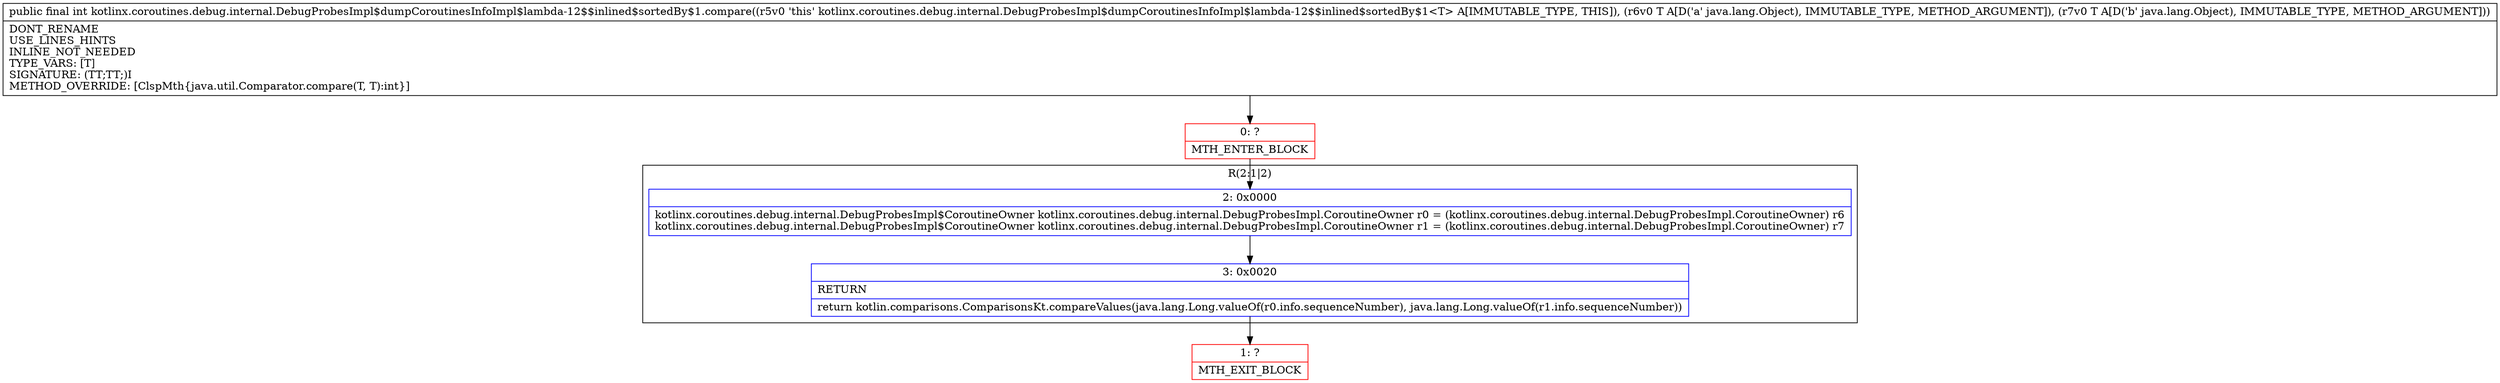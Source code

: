 digraph "CFG forkotlinx.coroutines.debug.internal.DebugProbesImpl$dumpCoroutinesInfoImpl$lambda\-12$$inlined$sortedBy$1.compare(Ljava\/lang\/Object;Ljava\/lang\/Object;)I" {
subgraph cluster_Region_845657177 {
label = "R(2:1|2)";
node [shape=record,color=blue];
Node_2 [shape=record,label="{2\:\ 0x0000|kotlinx.coroutines.debug.internal.DebugProbesImpl$CoroutineOwner kotlinx.coroutines.debug.internal.DebugProbesImpl.CoroutineOwner r0 = (kotlinx.coroutines.debug.internal.DebugProbesImpl.CoroutineOwner) r6\lkotlinx.coroutines.debug.internal.DebugProbesImpl$CoroutineOwner kotlinx.coroutines.debug.internal.DebugProbesImpl.CoroutineOwner r1 = (kotlinx.coroutines.debug.internal.DebugProbesImpl.CoroutineOwner) r7\l}"];
Node_3 [shape=record,label="{3\:\ 0x0020|RETURN\l|return kotlin.comparisons.ComparisonsKt.compareValues(java.lang.Long.valueOf(r0.info.sequenceNumber), java.lang.Long.valueOf(r1.info.sequenceNumber))\l}"];
}
Node_0 [shape=record,color=red,label="{0\:\ ?|MTH_ENTER_BLOCK\l}"];
Node_1 [shape=record,color=red,label="{1\:\ ?|MTH_EXIT_BLOCK\l}"];
MethodNode[shape=record,label="{public final int kotlinx.coroutines.debug.internal.DebugProbesImpl$dumpCoroutinesInfoImpl$lambda\-12$$inlined$sortedBy$1.compare((r5v0 'this' kotlinx.coroutines.debug.internal.DebugProbesImpl$dumpCoroutinesInfoImpl$lambda\-12$$inlined$sortedBy$1\<T\> A[IMMUTABLE_TYPE, THIS]), (r6v0 T A[D('a' java.lang.Object), IMMUTABLE_TYPE, METHOD_ARGUMENT]), (r7v0 T A[D('b' java.lang.Object), IMMUTABLE_TYPE, METHOD_ARGUMENT]))  | DONT_RENAME\lUSE_LINES_HINTS\lINLINE_NOT_NEEDED\lTYPE_VARS: [T]\lSIGNATURE: (TT;TT;)I\lMETHOD_OVERRIDE: [ClspMth\{java.util.Comparator.compare(T, T):int\}]\l}"];
MethodNode -> Node_0;Node_2 -> Node_3;
Node_3 -> Node_1;
Node_0 -> Node_2;
}

